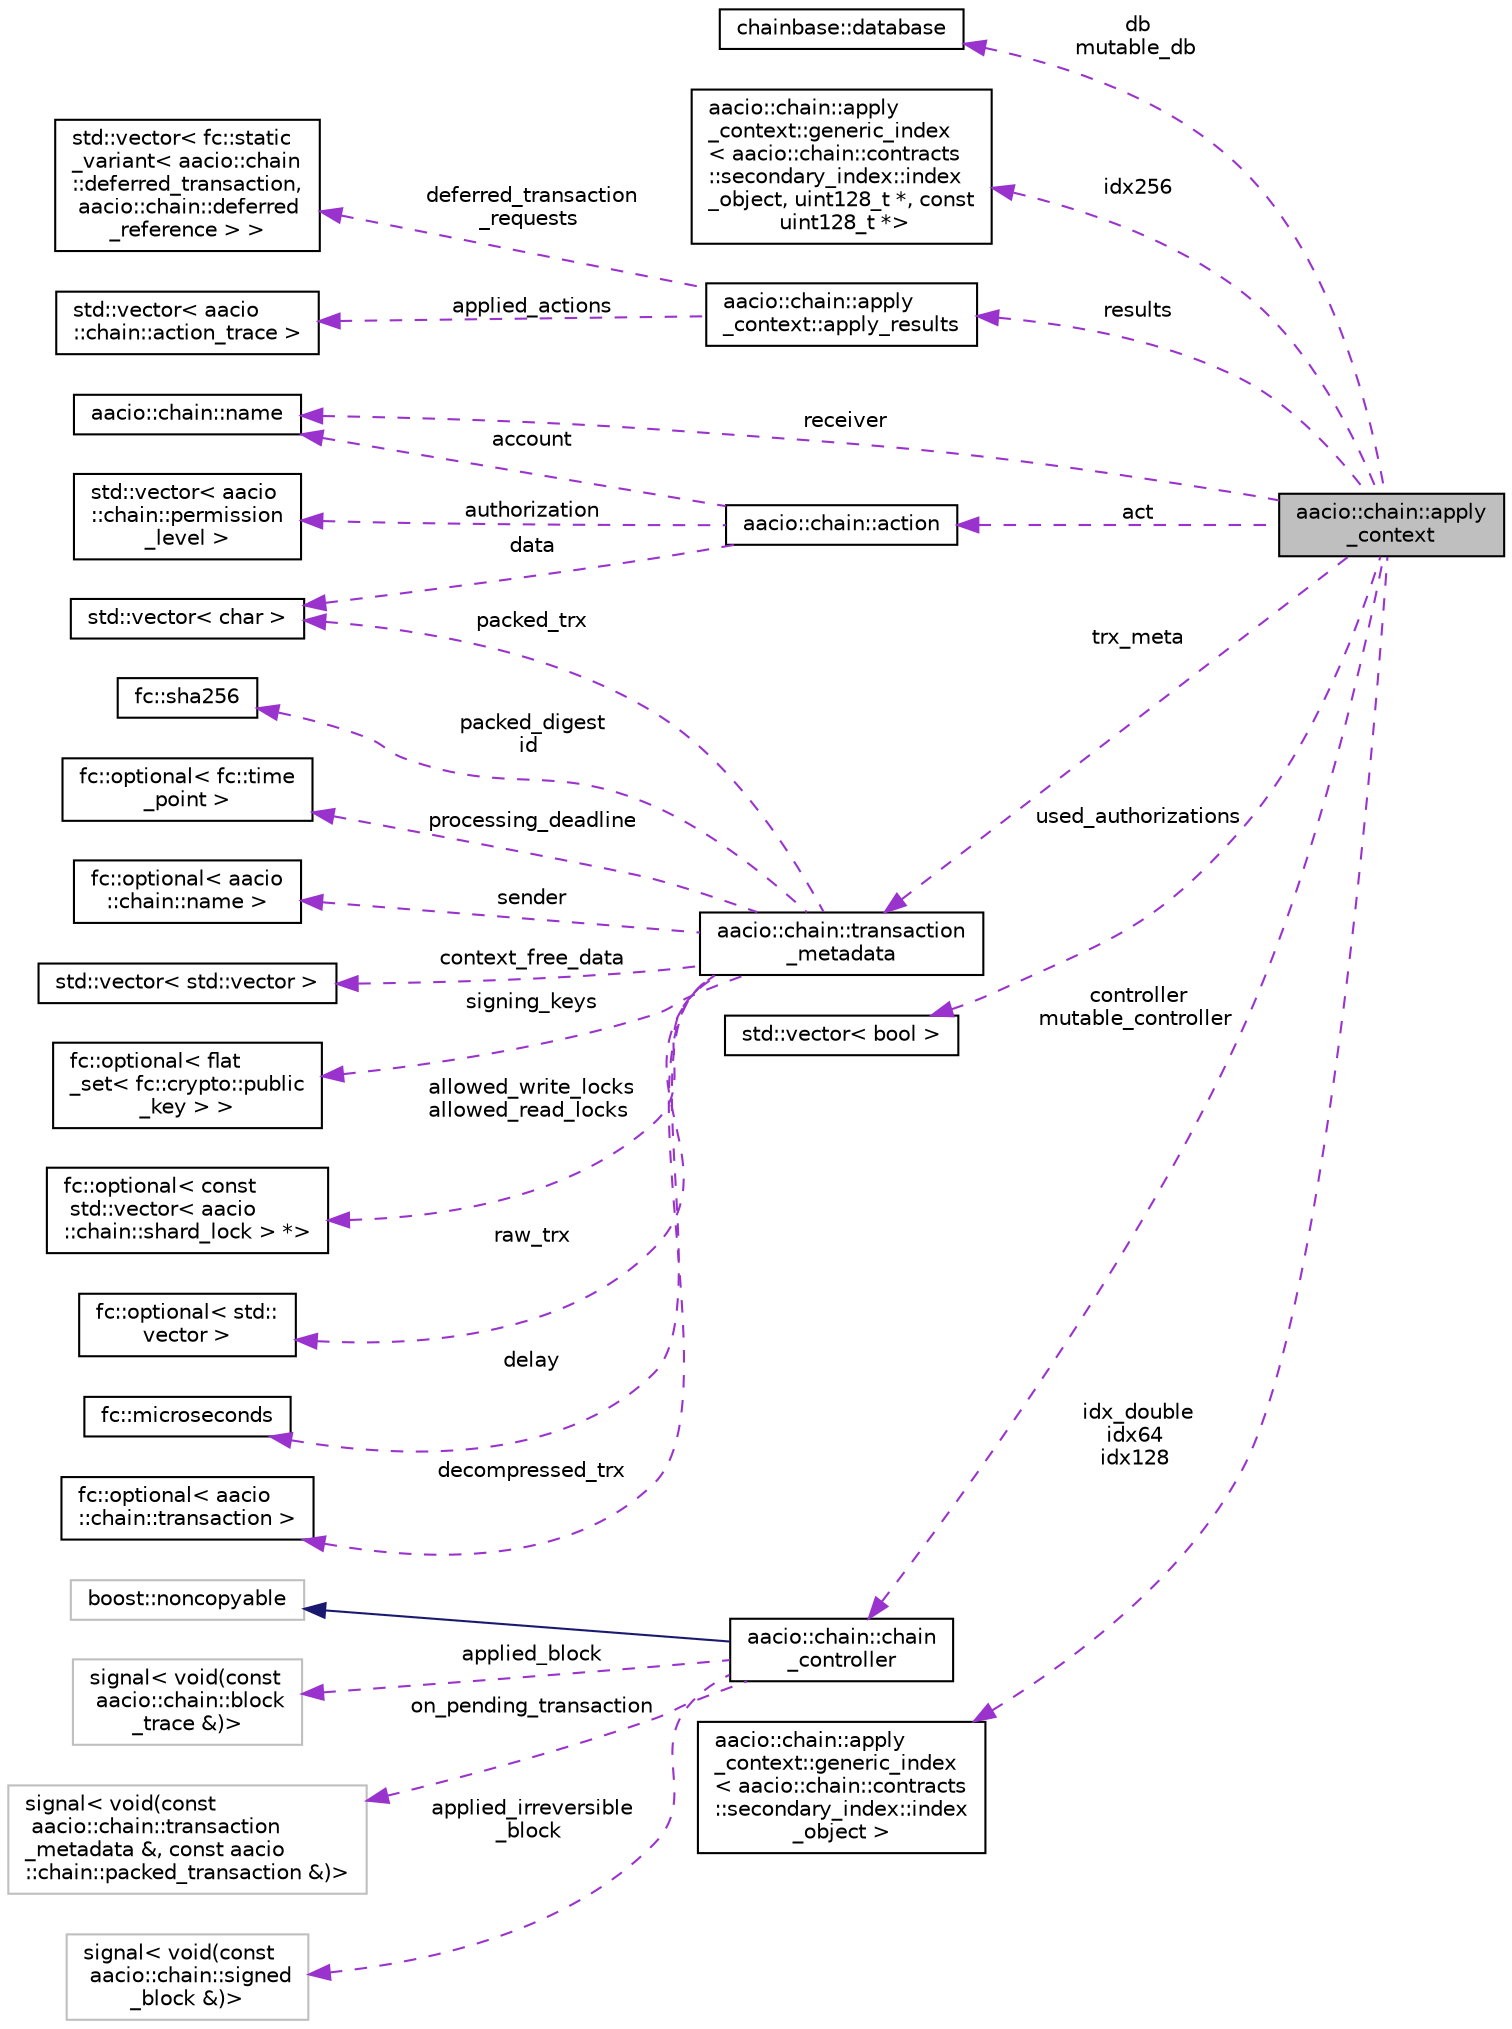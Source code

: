 digraph "aacio::chain::apply_context"
{
  edge [fontname="Helvetica",fontsize="10",labelfontname="Helvetica",labelfontsize="10"];
  node [fontname="Helvetica",fontsize="10",shape=record];
  rankdir="LR";
  Node1 [label="aacio::chain::apply\l_context",height=0.2,width=0.4,color="black", fillcolor="grey75", style="filled", fontcolor="black"];
  Node2 -> Node1 [dir="back",color="darkorchid3",fontsize="10",style="dashed",label=" db\nmutable_db" ,fontname="Helvetica"];
  Node2 [label="chainbase::database",height=0.2,width=0.4,color="black", fillcolor="white", style="filled",URL="$classchainbase_1_1database.html"];
  Node3 -> Node1 [dir="back",color="darkorchid3",fontsize="10",style="dashed",label=" idx256" ,fontname="Helvetica"];
  Node3 [label="aacio::chain::apply\l_context::generic_index\l\< aacio::chain::contracts\l::secondary_index::index\l_object, uint128_t *, const\l uint128_t *\>",height=0.2,width=0.4,color="black", fillcolor="white", style="filled",URL="$classaacio_1_1chain_1_1apply__context_1_1generic__index.html"];
  Node4 -> Node1 [dir="back",color="darkorchid3",fontsize="10",style="dashed",label=" results" ,fontname="Helvetica"];
  Node4 [label="aacio::chain::apply\l_context::apply_results",height=0.2,width=0.4,color="black", fillcolor="white", style="filled",URL="$structaacio_1_1chain_1_1apply__context_1_1apply__results.html"];
  Node5 -> Node4 [dir="back",color="darkorchid3",fontsize="10",style="dashed",label=" deferred_transaction\l_requests" ,fontname="Helvetica"];
  Node5 [label="std::vector\< fc::static\l_variant\< aacio::chain\l::deferred_transaction,\l aacio::chain::deferred\l_reference \> \>",height=0.2,width=0.4,color="black", fillcolor="white", style="filled",URL="$classstd_1_1vector.html"];
  Node6 -> Node4 [dir="back",color="darkorchid3",fontsize="10",style="dashed",label=" applied_actions" ,fontname="Helvetica"];
  Node6 [label="std::vector\< aacio\l::chain::action_trace \>",height=0.2,width=0.4,color="black", fillcolor="white", style="filled",URL="$classstd_1_1vector.html"];
  Node7 -> Node1 [dir="back",color="darkorchid3",fontsize="10",style="dashed",label=" act" ,fontname="Helvetica"];
  Node7 [label="aacio::chain::action",height=0.2,width=0.4,color="black", fillcolor="white", style="filled",URL="$structaacio_1_1chain_1_1action.html"];
  Node8 -> Node7 [dir="back",color="darkorchid3",fontsize="10",style="dashed",label=" data" ,fontname="Helvetica"];
  Node8 [label="std::vector\< char \>",height=0.2,width=0.4,color="black", fillcolor="white", style="filled",URL="$classstd_1_1vector.html"];
  Node9 -> Node7 [dir="back",color="darkorchid3",fontsize="10",style="dashed",label=" authorization" ,fontname="Helvetica"];
  Node9 [label="std::vector\< aacio\l::chain::permission\l_level \>",height=0.2,width=0.4,color="black", fillcolor="white", style="filled",URL="$classstd_1_1vector.html"];
  Node10 -> Node7 [dir="back",color="darkorchid3",fontsize="10",style="dashed",label=" account" ,fontname="Helvetica"];
  Node10 [label="aacio::chain::name",height=0.2,width=0.4,color="black", fillcolor="white", style="filled",URL="$structaacio_1_1chain_1_1name.html"];
  Node11 -> Node1 [dir="back",color="darkorchid3",fontsize="10",style="dashed",label=" trx_meta" ,fontname="Helvetica"];
  Node11 [label="aacio::chain::transaction\l_metadata",height=0.2,width=0.4,color="black", fillcolor="white", style="filled",URL="$classaacio_1_1chain_1_1transaction__metadata.html"];
  Node12 -> Node11 [dir="back",color="darkorchid3",fontsize="10",style="dashed",label=" processing_deadline" ,fontname="Helvetica"];
  Node12 [label="fc::optional\< fc::time\l_point \>",height=0.2,width=0.4,color="black", fillcolor="white", style="filled",URL="$classfc_1_1optional.html"];
  Node8 -> Node11 [dir="back",color="darkorchid3",fontsize="10",style="dashed",label=" packed_trx" ,fontname="Helvetica"];
  Node13 -> Node11 [dir="back",color="darkorchid3",fontsize="10",style="dashed",label=" sender" ,fontname="Helvetica"];
  Node13 [label="fc::optional\< aacio\l::chain::name \>",height=0.2,width=0.4,color="black", fillcolor="white", style="filled",URL="$classfc_1_1optional.html"];
  Node14 -> Node11 [dir="back",color="darkorchid3",fontsize="10",style="dashed",label=" context_free_data" ,fontname="Helvetica"];
  Node14 [label="std::vector\< std::vector \>",height=0.2,width=0.4,color="black", fillcolor="white", style="filled",URL="$classstd_1_1vector.html"];
  Node15 -> Node11 [dir="back",color="darkorchid3",fontsize="10",style="dashed",label=" signing_keys" ,fontname="Helvetica"];
  Node15 [label="fc::optional\< flat\l_set\< fc::crypto::public\l_key \> \>",height=0.2,width=0.4,color="black", fillcolor="white", style="filled",URL="$classfc_1_1optional.html"];
  Node16 -> Node11 [dir="back",color="darkorchid3",fontsize="10",style="dashed",label=" allowed_write_locks\nallowed_read_locks" ,fontname="Helvetica"];
  Node16 [label="fc::optional\< const\l std::vector\< aacio\l::chain::shard_lock \> *\>",height=0.2,width=0.4,color="black", fillcolor="white", style="filled",URL="$classfc_1_1optional.html"];
  Node17 -> Node11 [dir="back",color="darkorchid3",fontsize="10",style="dashed",label=" raw_trx" ,fontname="Helvetica"];
  Node17 [label="fc::optional\< std::\lvector \>",height=0.2,width=0.4,color="black", fillcolor="white", style="filled",URL="$classfc_1_1optional.html"];
  Node18 -> Node11 [dir="back",color="darkorchid3",fontsize="10",style="dashed",label=" delay" ,fontname="Helvetica"];
  Node18 [label="fc::microseconds",height=0.2,width=0.4,color="black", fillcolor="white", style="filled",URL="$classfc_1_1microseconds.html"];
  Node19 -> Node11 [dir="back",color="darkorchid3",fontsize="10",style="dashed",label=" decompressed_trx" ,fontname="Helvetica"];
  Node19 [label="fc::optional\< aacio\l::chain::transaction \>",height=0.2,width=0.4,color="black", fillcolor="white", style="filled",URL="$classfc_1_1optional.html"];
  Node20 -> Node11 [dir="back",color="darkorchid3",fontsize="10",style="dashed",label=" packed_digest\nid" ,fontname="Helvetica"];
  Node20 [label="fc::sha256",height=0.2,width=0.4,color="black", fillcolor="white", style="filled",URL="$classfc_1_1sha256.html"];
  Node10 -> Node1 [dir="back",color="darkorchid3",fontsize="10",style="dashed",label=" receiver" ,fontname="Helvetica"];
  Node21 -> Node1 [dir="back",color="darkorchid3",fontsize="10",style="dashed",label=" used_authorizations" ,fontname="Helvetica"];
  Node21 [label="std::vector\< bool \>",height=0.2,width=0.4,color="black", fillcolor="white", style="filled",URL="$classstd_1_1vector.html"];
  Node22 -> Node1 [dir="back",color="darkorchid3",fontsize="10",style="dashed",label=" controller\nmutable_controller" ,fontname="Helvetica"];
  Node22 [label="aacio::chain::chain\l_controller",height=0.2,width=0.4,color="black", fillcolor="white", style="filled",URL="$classaacio_1_1chain_1_1chain__controller.html"];
  Node23 -> Node22 [dir="back",color="midnightblue",fontsize="10",style="solid",fontname="Helvetica"];
  Node23 [label="boost::noncopyable",height=0.2,width=0.4,color="grey75", fillcolor="white", style="filled"];
  Node24 -> Node22 [dir="back",color="darkorchid3",fontsize="10",style="dashed",label=" applied_block" ,fontname="Helvetica"];
  Node24 [label="signal\< void(const\l aacio::chain::block\l_trace &)\>",height=0.2,width=0.4,color="grey75", fillcolor="white", style="filled"];
  Node25 -> Node22 [dir="back",color="darkorchid3",fontsize="10",style="dashed",label=" on_pending_transaction" ,fontname="Helvetica"];
  Node25 [label="signal\< void(const\l aacio::chain::transaction\l_metadata &, const aacio\l::chain::packed_transaction &)\>",height=0.2,width=0.4,color="grey75", fillcolor="white", style="filled"];
  Node26 -> Node22 [dir="back",color="darkorchid3",fontsize="10",style="dashed",label=" applied_irreversible\l_block" ,fontname="Helvetica"];
  Node26 [label="signal\< void(const\l aacio::chain::signed\l_block &)\>",height=0.2,width=0.4,color="grey75", fillcolor="white", style="filled"];
  Node27 -> Node1 [dir="back",color="darkorchid3",fontsize="10",style="dashed",label=" idx_double\nidx64\nidx128" ,fontname="Helvetica"];
  Node27 [label="aacio::chain::apply\l_context::generic_index\l\< aacio::chain::contracts\l::secondary_index::index\l_object \>",height=0.2,width=0.4,color="black", fillcolor="white", style="filled",URL="$classaacio_1_1chain_1_1apply__context_1_1generic__index.html"];
}

